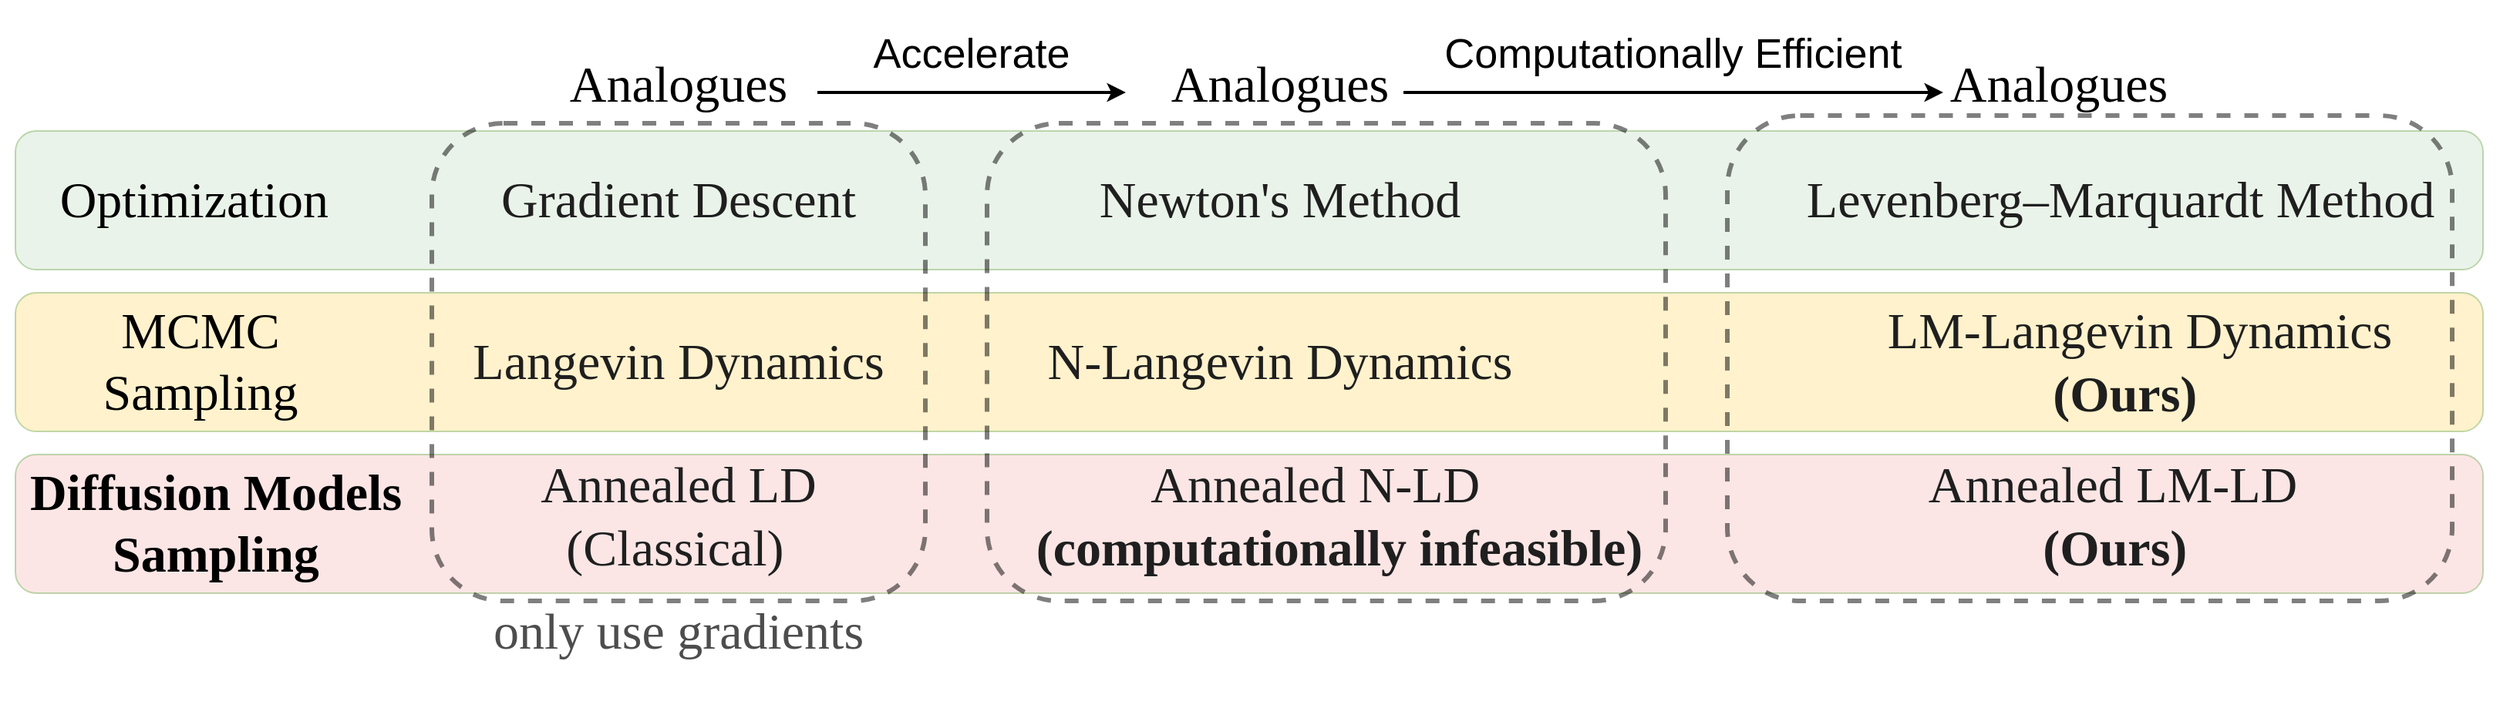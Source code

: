 <mxfile version="24.7.7">
  <diagram name="第 1 页" id="AqxzG7m0g4bZ2bkXmMBC">
    <mxGraphModel dx="1919" dy="1096" grid="1" gridSize="10" guides="1" tooltips="1" connect="1" arrows="1" fold="1" page="1" pageScale="1" pageWidth="1654" pageHeight="1169" math="0" shadow="0">
      <root>
        <mxCell id="0" />
        <mxCell id="1" parent="0" />
        <mxCell id="GNqJ07BhzFK_fjSl9vvM-1" value="" style="rounded=1;whiteSpace=wrap;html=1;fillColor=#d5e8d4;strokeColor=#82b366;opacity=50;" parent="1" vertex="1">
          <mxGeometry x="10" y="315" width="1600" height="90" as="geometry" />
        </mxCell>
        <mxCell id="GNqJ07BhzFK_fjSl9vvM-2" value="" style="rounded=1;whiteSpace=wrap;html=1;fillColor=#FFE599;strokeColor=#82b366;opacity=50;" parent="1" vertex="1">
          <mxGeometry x="10" y="420" width="1600" height="90" as="geometry" />
        </mxCell>
        <mxCell id="GNqJ07BhzFK_fjSl9vvM-3" value="" style="rounded=1;whiteSpace=wrap;html=1;fillColor=#F8CECC;strokeColor=#82b366;opacity=50;" parent="1" vertex="1">
          <mxGeometry x="10" y="525" width="1600" height="90" as="geometry" />
        </mxCell>
        <mxCell id="GNqJ07BhzFK_fjSl9vvM-4" value="" style="rounded=1;whiteSpace=wrap;html=1;fillColor=none;strokeColor=#000000;opacity=50;dashed=1;strokeWidth=3;" parent="1" vertex="1">
          <mxGeometry x="280" y="310" width="320" height="310" as="geometry" />
        </mxCell>
        <mxCell id="GNqJ07BhzFK_fjSl9vvM-6" value="&lt;font face=&quot;Times New Roman&quot; style=&quot;font-size: 33px;&quot;&gt;Optimization&amp;nbsp;&lt;/font&gt;" style="text;html=1;align=center;verticalAlign=middle;whiteSpace=wrap;rounded=0;" parent="1" vertex="1">
          <mxGeometry x="100" y="325" width="60" height="70" as="geometry" />
        </mxCell>
        <mxCell id="GNqJ07BhzFK_fjSl9vvM-7" value="&lt;font face=&quot;Times New Roman&quot; style=&quot;font-size: 33px;&quot;&gt;MCMC Sampling&lt;/font&gt;" style="text;html=1;align=center;verticalAlign=middle;whiteSpace=wrap;rounded=0;" parent="1" vertex="1">
          <mxGeometry x="100" y="450" width="60" height="30" as="geometry" />
        </mxCell>
        <mxCell id="GNqJ07BhzFK_fjSl9vvM-9" value="&lt;font size=&quot;1&quot; face=&quot;Times New Roman&quot; style=&quot;&quot;&gt;&lt;b style=&quot;font-size: 33px;&quot;&gt;Diffusion Models Sampling&lt;/b&gt;&lt;/font&gt;" style="text;html=1;align=center;verticalAlign=middle;whiteSpace=wrap;rounded=0;" parent="1" vertex="1">
          <mxGeometry y="555" width="280" height="30" as="geometry" />
        </mxCell>
        <mxCell id="GNqJ07BhzFK_fjSl9vvM-12" value="&lt;span style=&quot;color: rgb(31, 31, 31); font-family: &amp;quot;Times New Roman&amp;quot;; text-align: left;&quot;&gt;&lt;font style=&quot;font-size: 33px;&quot;&gt;Gradient Descent&lt;/font&gt;&lt;/span&gt;" style="rounded=1;whiteSpace=wrap;html=1;fillColor=none;strokeColor=none;opacity=30;gradientColor=none;" parent="1" vertex="1">
          <mxGeometry x="290" y="305" width="300" height="110" as="geometry" />
        </mxCell>
        <mxCell id="GNqJ07BhzFK_fjSl9vvM-14" value="&lt;div style=&quot;text-align: left;&quot;&gt;&lt;span style=&quot;background-color: initial;&quot;&gt;&lt;font style=&quot;font-size: 33px;&quot; face=&quot;Times New Roman&quot; color=&quot;#1f1f1f&quot;&gt;Langevin Dynamics&lt;/font&gt;&lt;/span&gt;&lt;/div&gt;" style="rounded=1;whiteSpace=wrap;html=1;fillColor=none;strokeColor=none;opacity=30;gradientColor=none;" parent="1" vertex="1">
          <mxGeometry x="290" y="410" width="300" height="110" as="geometry" />
        </mxCell>
        <mxCell id="GNqJ07BhzFK_fjSl9vvM-15" value="&lt;div style=&quot;text-align: left; font-size: 33px;&quot;&gt;&lt;span style=&quot;background-color: initial;&quot;&gt;&lt;font style=&quot;font-size: 33px;&quot; face=&quot;Times New Roman&quot; color=&quot;#1f1f1f&quot;&gt;Annealed LD&lt;/font&gt;&lt;/span&gt;&lt;/div&gt;&lt;div style=&quot;text-align: left; font-size: 33px;&quot;&gt;&lt;span style=&quot;background-color: initial;&quot;&gt;&lt;font style=&quot;font-size: 33px;&quot; face=&quot;Times New Roman&quot; color=&quot;#1f1f1f&quot;&gt;&amp;nbsp; (Classical)&lt;/font&gt;&lt;/span&gt;&lt;/div&gt;" style="rounded=1;whiteSpace=wrap;html=1;fillColor=none;strokeColor=none;opacity=30;gradientColor=none;" parent="1" vertex="1">
          <mxGeometry x="290" y="510" width="300" height="110" as="geometry" />
        </mxCell>
        <mxCell id="GNqJ07BhzFK_fjSl9vvM-16" value="" style="rounded=1;whiteSpace=wrap;html=1;fillColor=none;strokeColor=#000000;opacity=50;dashed=1;strokeWidth=3;" parent="1" vertex="1">
          <mxGeometry x="640" y="310" width="440" height="310" as="geometry" />
        </mxCell>
        <mxCell id="GNqJ07BhzFK_fjSl9vvM-17" value="&lt;span style=&quot;color: rgb(31, 31, 31); font-family: &amp;quot;Times New Roman&amp;quot;; text-align: left;&quot;&gt;&lt;font style=&quot;font-size: 33px;&quot;&gt;Newton&#39;s Method&lt;/font&gt;&lt;/span&gt;" style="rounded=1;whiteSpace=wrap;html=1;fillColor=none;strokeColor=none;opacity=30;gradientColor=none;" parent="1" vertex="1">
          <mxGeometry x="680" y="305" width="300" height="110" as="geometry" />
        </mxCell>
        <mxCell id="GNqJ07BhzFK_fjSl9vvM-18" value="&lt;div style=&quot;text-align: left;&quot;&gt;&lt;span style=&quot;background-color: initial;&quot;&gt;&lt;font style=&quot;font-size: 33px;&quot; face=&quot;Times New Roman&quot; color=&quot;#1f1f1f&quot;&gt;N-Langevin Dynamics&lt;/font&gt;&lt;/span&gt;&lt;/div&gt;" style="rounded=1;whiteSpace=wrap;html=1;fillColor=none;strokeColor=none;opacity=30;gradientColor=none;" parent="1" vertex="1">
          <mxGeometry x="650" y="410" width="360" height="110" as="geometry" />
        </mxCell>
        <mxCell id="GNqJ07BhzFK_fjSl9vvM-19" value="&lt;div style=&quot;text-align: left; font-size: 33px;&quot;&gt;&lt;font style=&quot;font-size: 33px;&quot;&gt;&lt;span style=&quot;color: rgb(31, 31, 31); font-family: &amp;quot;Times New Roman&amp;quot;;&quot;&gt;&amp;nbsp; &amp;nbsp; &amp;nbsp; &amp;nbsp; &amp;nbsp;Annealed N-LD&lt;/span&gt;&lt;br&gt;&lt;/font&gt;&lt;/div&gt;&lt;div style=&quot;text-align: left; font-size: 33px;&quot;&gt;&lt;span style=&quot;color: rgb(31, 31, 31); font-family: &amp;quot;Times New Roman&amp;quot;;&quot;&gt;&lt;b style=&quot;&quot;&gt;&lt;font style=&quot;font-size: 33px;&quot;&gt;(computationally infeasible)&lt;/font&gt;&lt;/b&gt;&lt;/span&gt;&lt;/div&gt;" style="rounded=1;whiteSpace=wrap;html=1;fillColor=none;strokeColor=none;opacity=30;gradientColor=none;" parent="1" vertex="1">
          <mxGeometry x="637" y="510" width="463" height="110" as="geometry" />
        </mxCell>
        <mxCell id="GNqJ07BhzFK_fjSl9vvM-20" value="&lt;div style=&quot;text-align: left;&quot;&gt;&lt;font style=&quot;font-size: 33px;&quot; face=&quot;Times New Roman&quot;&gt;Analogues&lt;/font&gt;&lt;br&gt;&lt;/div&gt;" style="rounded=1;whiteSpace=wrap;html=1;fillColor=none;strokeColor=none;opacity=30;gradientColor=none;" parent="1" vertex="1">
          <mxGeometry x="290" y="230" width="300" height="110" as="geometry" />
        </mxCell>
        <mxCell id="BzcaFJo_kOcus-iFu_HU-1" value="&lt;div style=&quot;text-align: left;&quot;&gt;&lt;span style=&quot;font-family: &amp;quot;Times New Roman&amp;quot;;&quot;&gt;&lt;font style=&quot;font-size: 33px;&quot;&gt;Analogues&lt;/font&gt;&lt;/span&gt;&lt;br&gt;&lt;/div&gt;" style="rounded=1;whiteSpace=wrap;html=1;fillColor=none;strokeColor=none;opacity=30;gradientColor=none;" parent="1" vertex="1">
          <mxGeometry x="680" y="230" width="300" height="110" as="geometry" />
        </mxCell>
        <mxCell id="BzcaFJo_kOcus-iFu_HU-2" value="" style="rounded=1;whiteSpace=wrap;html=1;fillColor=none;strokeColor=#000000;opacity=50;dashed=1;strokeWidth=3;" parent="1" vertex="1">
          <mxGeometry x="1120" y="305" width="470" height="315" as="geometry" />
        </mxCell>
        <mxCell id="BzcaFJo_kOcus-iFu_HU-3" value="&lt;span style=&quot;text-align: left;&quot;&gt;&lt;font style=&quot;&quot;&gt;&lt;font style=&quot;font-size: 33px;&quot; face=&quot;Times New Roman&quot; color=&quot;#1f1f1f&quot;&gt;Levenberg–Marquardt&amp;nbsp;Method&lt;/font&gt;&lt;/font&gt;&lt;/span&gt;" style="rounded=1;whiteSpace=wrap;html=1;fillColor=none;strokeColor=none;opacity=30;gradientColor=none;" parent="1" vertex="1">
          <mxGeometry x="1150" y="305" width="450" height="110" as="geometry" />
        </mxCell>
        <mxCell id="BzcaFJo_kOcus-iFu_HU-4" value="&lt;div style=&quot;text-align: left; font-size: 33px;&quot;&gt;&lt;font style=&quot;font-size: 33px;&quot;&gt;&lt;span style=&quot;color: rgb(31, 31, 31); font-family: &amp;quot;Times New Roman&amp;quot;; background-color: initial;&quot;&gt;LM&lt;/span&gt;&lt;span style=&quot;background-color: initial;&quot;&gt;&lt;font style=&quot;font-size: 33px;&quot; face=&quot;Times New Roman&quot; color=&quot;#1f1f1f&quot;&gt;-Langevin Dynamics&lt;/font&gt;&lt;/span&gt;&lt;/font&gt;&lt;/div&gt;&lt;div style=&quot;text-align: left; font-size: 33px;&quot;&gt;&lt;span style=&quot;background-color: initial;&quot;&gt;&lt;font style=&quot;font-size: 33px;&quot; face=&quot;Times New Roman&quot; color=&quot;#1f1f1f&quot;&gt;&amp;nbsp; &amp;nbsp; &amp;nbsp; &amp;nbsp; &amp;nbsp; &amp;nbsp; &amp;nbsp;&lt;b style=&quot;&quot;&gt;(Ours)&lt;/b&gt;&lt;/font&gt;&lt;/span&gt;&lt;/div&gt;" style="rounded=1;whiteSpace=wrap;html=1;fillColor=none;strokeColor=none;opacity=30;gradientColor=none;" parent="1" vertex="1">
          <mxGeometry x="1175" y="410" width="425" height="110" as="geometry" />
        </mxCell>
        <mxCell id="BzcaFJo_kOcus-iFu_HU-5" value="&lt;div style=&quot;text-align: left; font-size: 33px;&quot;&gt;&lt;font style=&quot;font-size: 33px;&quot;&gt;&lt;span style=&quot;color: rgb(31, 31, 31); font-family: &amp;quot;Times New Roman&amp;quot;;&quot;&gt;Annealed&amp;nbsp;&lt;/span&gt;&lt;span style=&quot;background-color: initial; color: rgb(31, 31, 31); font-family: &amp;quot;Times New Roman&amp;quot;;&quot;&gt;LM&lt;/span&gt;&lt;span style=&quot;background-color: initial;&quot;&gt;&lt;font style=&quot;font-size: 33px;&quot; face=&quot;Times New Roman&quot; color=&quot;#1f1f1f&quot;&gt;-LD&lt;/font&gt;&lt;/span&gt;&lt;br&gt;&lt;/font&gt;&lt;/div&gt;&lt;div style=&quot;text-align: left; font-size: 33px;&quot;&gt;&lt;font style=&quot;font-size: 33px;&quot;&gt;&lt;span style=&quot;color: rgb(31, 31, 31); font-family: &amp;quot;Times New Roman&amp;quot;;&quot;&gt;&amp;nbsp; &amp;nbsp; &amp;nbsp; &amp;nbsp; &amp;nbsp;&lt;b&gt;(&lt;/b&gt;&lt;/span&gt;&lt;b&gt;&lt;span style=&quot;color: rgb(31, 31, 31); font-family: &amp;quot;Times New Roman&amp;quot;;&quot;&gt;Ours&lt;/span&gt;&lt;span style=&quot;color: rgb(31, 31, 31); font-family: &amp;quot;Times New Roman&amp;quot;;&quot;&gt;)&lt;/span&gt;&lt;/b&gt;&lt;/font&gt;&lt;/div&gt;" style="rounded=1;whiteSpace=wrap;html=1;fillColor=none;strokeColor=none;opacity=30;gradientColor=none;" parent="1" vertex="1">
          <mxGeometry x="1120" y="510" width="500" height="110" as="geometry" />
        </mxCell>
        <mxCell id="BzcaFJo_kOcus-iFu_HU-6" value="&lt;div style=&quot;text-align: left;&quot;&gt;&lt;span style=&quot;font-family: &amp;quot;Times New Roman&amp;quot;;&quot;&gt;&lt;font style=&quot;font-size: 33px;&quot;&gt;Analogues&lt;/font&gt;&lt;/span&gt;&lt;br&gt;&lt;/div&gt;" style="rounded=1;whiteSpace=wrap;html=1;fillColor=none;strokeColor=none;opacity=30;gradientColor=none;" parent="1" vertex="1">
          <mxGeometry x="1185" y="230" width="300" height="110" as="geometry" />
        </mxCell>
        <mxCell id="BzcaFJo_kOcus-iFu_HU-8" value="" style="endArrow=classic;html=1;rounded=0;strokeWidth=2;" parent="1" edge="1">
          <mxGeometry width="50" height="50" relative="1" as="geometry">
            <mxPoint x="530" y="290" as="sourcePoint" />
            <mxPoint x="730" y="290" as="targetPoint" />
          </mxGeometry>
        </mxCell>
        <mxCell id="BzcaFJo_kOcus-iFu_HU-9" value="" style="endArrow=classic;html=1;rounded=0;strokeWidth=2;" parent="1" edge="1">
          <mxGeometry width="50" height="50" relative="1" as="geometry">
            <mxPoint x="910" y="290" as="sourcePoint" />
            <mxPoint x="1260" y="290" as="targetPoint" />
          </mxGeometry>
        </mxCell>
        <mxCell id="BzcaFJo_kOcus-iFu_HU-10" value="&lt;font style=&quot;font-size: 27px;&quot;&gt;Accelerate&lt;/font&gt;" style="text;html=1;align=center;verticalAlign=middle;whiteSpace=wrap;rounded=0;" parent="1" vertex="1">
          <mxGeometry x="600" y="250" width="60" height="30" as="geometry" />
        </mxCell>
        <mxCell id="BzcaFJo_kOcus-iFu_HU-11" value="&lt;font style=&quot;font-size: 27px;&quot;&gt;Computationally Efficient&lt;/font&gt;" style="text;html=1;align=center;verticalAlign=middle;whiteSpace=wrap;rounded=0;" parent="1" vertex="1">
          <mxGeometry x="930" y="250" width="310" height="30" as="geometry" />
        </mxCell>
        <mxCell id="hu-aVfQ1h1uBg1m3EEwn-3" value="&lt;div style=&quot;text-align: left;&quot;&gt;&lt;font color=&quot;#4d4d4d&quot; style=&quot;font-size: 33px;&quot; face=&quot;Times New Roman&quot;&gt;only use gradients&lt;/font&gt;&lt;br&gt;&lt;/div&gt;" style="rounded=1;whiteSpace=wrap;html=1;fillColor=none;strokeColor=none;opacity=30;gradientColor=none;" vertex="1" parent="1">
          <mxGeometry x="290" y="585" width="300" height="110" as="geometry" />
        </mxCell>
      </root>
    </mxGraphModel>
  </diagram>
</mxfile>
